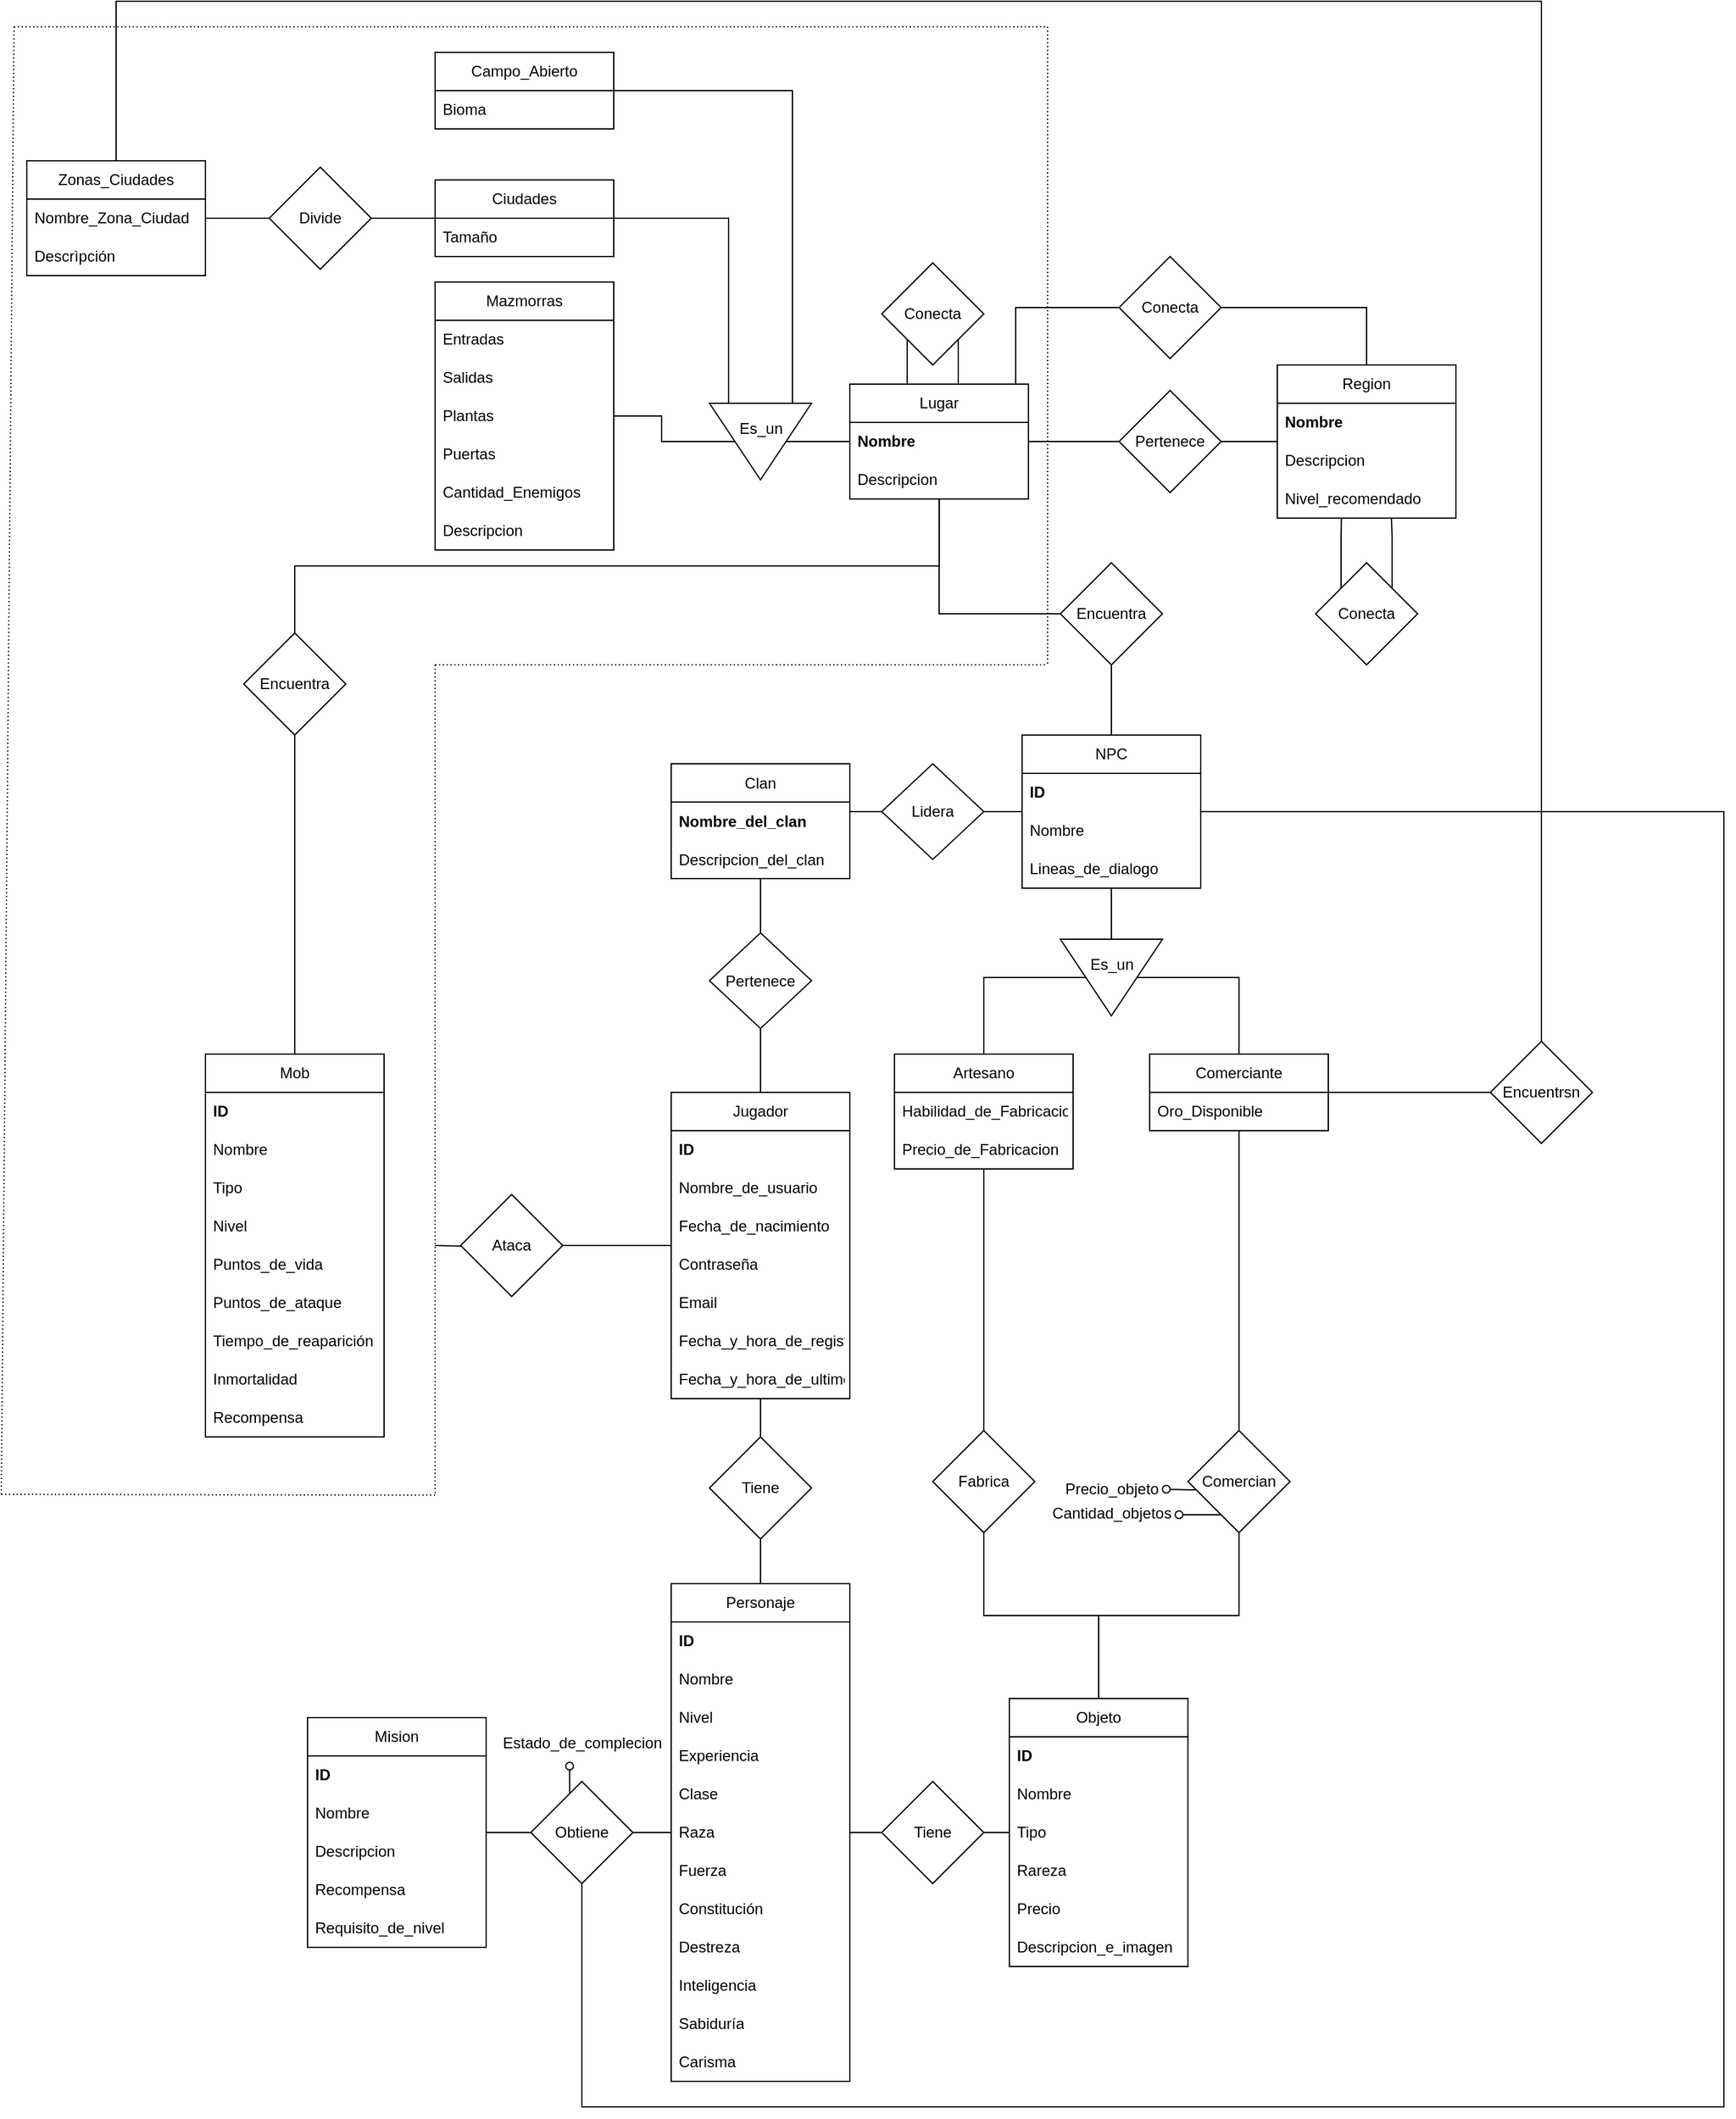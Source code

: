 <mxfile version="24.8.4">
  <diagram name="Page-1" id="hXGrlZ-hWBZjOhwNVZ7G">
    <mxGraphModel dx="2739" dy="2209" grid="1" gridSize="10" guides="1" tooltips="1" connect="1" arrows="1" fold="1" page="1" pageScale="1" pageWidth="827" pageHeight="1169" math="0" shadow="0">
      <root>
        <mxCell id="0" />
        <mxCell id="1" parent="0" />
        <mxCell id="LyyKbRbDWNVep2L5a5BO-69" value="" style="edgeStyle=orthogonalEdgeStyle;rounded=0;orthogonalLoop=1;jettySize=auto;html=1;endArrow=none;endFill=0;" parent="1" source="LyyKbRbDWNVep2L5a5BO-2" target="LyyKbRbDWNVep2L5a5BO-68" edge="1">
          <mxGeometry relative="1" as="geometry" />
        </mxCell>
        <mxCell id="LyyKbRbDWNVep2L5a5BO-73" value="" style="edgeStyle=orthogonalEdgeStyle;rounded=0;orthogonalLoop=1;jettySize=auto;html=1;endArrow=none;endFill=0;" parent="1" source="LyyKbRbDWNVep2L5a5BO-2" target="LyyKbRbDWNVep2L5a5BO-72" edge="1">
          <mxGeometry relative="1" as="geometry" />
        </mxCell>
        <mxCell id="P0V2mHjbDMdVb2tE25bg-6" style="edgeStyle=orthogonalEdgeStyle;rounded=0;orthogonalLoop=1;jettySize=auto;html=1;entryX=1;entryY=0.5;entryDx=0;entryDy=0;endArrow=none;endFill=0;" edge="1" parent="1" source="LyyKbRbDWNVep2L5a5BO-2" target="P0V2mHjbDMdVb2tE25bg-2">
          <mxGeometry relative="1" as="geometry" />
        </mxCell>
        <mxCell id="LyyKbRbDWNVep2L5a5BO-2" value="Jugador" style="swimlane;fontStyle=0;childLayout=stackLayout;horizontal=1;startSize=30;horizontalStack=0;resizeParent=1;resizeParentMax=0;resizeLast=0;collapsible=1;marginBottom=0;whiteSpace=wrap;html=1;" parent="1" vertex="1">
          <mxGeometry x="185" y="315" width="140" height="240" as="geometry">
            <mxRectangle x="205" y="520" width="100" height="30" as="alternateBounds" />
          </mxGeometry>
        </mxCell>
        <mxCell id="LyyKbRbDWNVep2L5a5BO-3" value="&lt;b&gt;ID&lt;/b&gt;" style="text;strokeColor=none;fillColor=none;align=left;verticalAlign=middle;spacingLeft=4;spacingRight=4;overflow=hidden;points=[[0,0.5],[1,0.5]];portConstraint=eastwest;rotatable=0;whiteSpace=wrap;html=1;" parent="LyyKbRbDWNVep2L5a5BO-2" vertex="1">
          <mxGeometry y="30" width="140" height="30" as="geometry" />
        </mxCell>
        <mxCell id="LyyKbRbDWNVep2L5a5BO-7" value="Nombre_de_usuario" style="text;strokeColor=none;fillColor=none;align=left;verticalAlign=middle;spacingLeft=4;spacingRight=4;overflow=hidden;points=[[0,0.5],[1,0.5]];portConstraint=eastwest;rotatable=0;whiteSpace=wrap;html=1;" parent="LyyKbRbDWNVep2L5a5BO-2" vertex="1">
          <mxGeometry y="60" width="140" height="30" as="geometry" />
        </mxCell>
        <mxCell id="LyyKbRbDWNVep2L5a5BO-5" value="Fecha_de_nacimiento" style="text;strokeColor=none;fillColor=none;align=left;verticalAlign=middle;spacingLeft=4;spacingRight=4;overflow=hidden;points=[[0,0.5],[1,0.5]];portConstraint=eastwest;rotatable=0;whiteSpace=wrap;html=1;" parent="LyyKbRbDWNVep2L5a5BO-2" vertex="1">
          <mxGeometry y="90" width="140" height="30" as="geometry" />
        </mxCell>
        <mxCell id="LyyKbRbDWNVep2L5a5BO-8" value="Contraseña" style="text;strokeColor=none;fillColor=none;align=left;verticalAlign=middle;spacingLeft=4;spacingRight=4;overflow=hidden;points=[[0,0.5],[1,0.5]];portConstraint=eastwest;rotatable=0;whiteSpace=wrap;html=1;" parent="LyyKbRbDWNVep2L5a5BO-2" vertex="1">
          <mxGeometry y="120" width="140" height="30" as="geometry" />
        </mxCell>
        <mxCell id="LyyKbRbDWNVep2L5a5BO-9" value="Email" style="text;strokeColor=none;fillColor=none;align=left;verticalAlign=middle;spacingLeft=4;spacingRight=4;overflow=hidden;points=[[0,0.5],[1,0.5]];portConstraint=eastwest;rotatable=0;whiteSpace=wrap;html=1;" parent="LyyKbRbDWNVep2L5a5BO-2" vertex="1">
          <mxGeometry y="150" width="140" height="30" as="geometry" />
        </mxCell>
        <mxCell id="LyyKbRbDWNVep2L5a5BO-10" value="Fecha_y_hora_de_registro" style="text;strokeColor=none;fillColor=none;align=left;verticalAlign=middle;spacingLeft=4;spacingRight=4;overflow=hidden;points=[[0,0.5],[1,0.5]];portConstraint=eastwest;rotatable=0;whiteSpace=wrap;html=1;" parent="LyyKbRbDWNVep2L5a5BO-2" vertex="1">
          <mxGeometry y="180" width="140" height="30" as="geometry" />
        </mxCell>
        <mxCell id="LyyKbRbDWNVep2L5a5BO-11" value="Fecha_y_hora_de_ultimo_acceso" style="text;strokeColor=none;fillColor=none;align=left;verticalAlign=middle;spacingLeft=4;spacingRight=4;overflow=hidden;points=[[0,0.5],[1,0.5]];portConstraint=eastwest;rotatable=0;whiteSpace=wrap;html=1;" parent="LyyKbRbDWNVep2L5a5BO-2" vertex="1">
          <mxGeometry y="210" width="140" height="30" as="geometry" />
        </mxCell>
        <mxCell id="LyyKbRbDWNVep2L5a5BO-77" value="" style="edgeStyle=orthogonalEdgeStyle;rounded=0;orthogonalLoop=1;jettySize=auto;html=1;endArrow=none;endFill=0;" parent="1" source="LyyKbRbDWNVep2L5a5BO-12" target="LyyKbRbDWNVep2L5a5BO-76" edge="1">
          <mxGeometry relative="1" as="geometry" />
        </mxCell>
        <mxCell id="LyyKbRbDWNVep2L5a5BO-86" value="" style="edgeStyle=orthogonalEdgeStyle;rounded=0;orthogonalLoop=1;jettySize=auto;html=1;endArrow=none;endFill=0;" parent="1" source="LyyKbRbDWNVep2L5a5BO-12" target="LyyKbRbDWNVep2L5a5BO-85" edge="1">
          <mxGeometry relative="1" as="geometry" />
        </mxCell>
        <mxCell id="LyyKbRbDWNVep2L5a5BO-12" value="Personaje" style="swimlane;fontStyle=0;childLayout=stackLayout;horizontal=1;startSize=30;horizontalStack=0;resizeParent=1;resizeParentMax=0;resizeLast=0;collapsible=1;marginBottom=0;whiteSpace=wrap;html=1;" parent="1" vertex="1">
          <mxGeometry x="185" y="700" width="140" height="390" as="geometry">
            <mxRectangle x="205" y="700" width="100" height="30" as="alternateBounds" />
          </mxGeometry>
        </mxCell>
        <mxCell id="LyyKbRbDWNVep2L5a5BO-13" value="&lt;b&gt;ID&lt;/b&gt;" style="text;strokeColor=none;fillColor=none;align=left;verticalAlign=middle;spacingLeft=4;spacingRight=4;overflow=hidden;points=[[0,0.5],[1,0.5]];portConstraint=eastwest;rotatable=0;whiteSpace=wrap;html=1;" parent="LyyKbRbDWNVep2L5a5BO-12" vertex="1">
          <mxGeometry y="30" width="140" height="30" as="geometry" />
        </mxCell>
        <mxCell id="LyyKbRbDWNVep2L5a5BO-14" value="Nombre" style="text;strokeColor=none;fillColor=none;align=left;verticalAlign=middle;spacingLeft=4;spacingRight=4;overflow=hidden;points=[[0,0.5],[1,0.5]];portConstraint=eastwest;rotatable=0;whiteSpace=wrap;html=1;" parent="LyyKbRbDWNVep2L5a5BO-12" vertex="1">
          <mxGeometry y="60" width="140" height="30" as="geometry" />
        </mxCell>
        <mxCell id="LyyKbRbDWNVep2L5a5BO-15" value="Nivel" style="text;strokeColor=none;fillColor=none;align=left;verticalAlign=middle;spacingLeft=4;spacingRight=4;overflow=hidden;points=[[0,0.5],[1,0.5]];portConstraint=eastwest;rotatable=0;whiteSpace=wrap;html=1;" parent="LyyKbRbDWNVep2L5a5BO-12" vertex="1">
          <mxGeometry y="90" width="140" height="30" as="geometry" />
        </mxCell>
        <mxCell id="LyyKbRbDWNVep2L5a5BO-16" value="Experiencia" style="text;strokeColor=none;fillColor=none;align=left;verticalAlign=middle;spacingLeft=4;spacingRight=4;overflow=hidden;points=[[0,0.5],[1,0.5]];portConstraint=eastwest;rotatable=0;whiteSpace=wrap;html=1;" parent="LyyKbRbDWNVep2L5a5BO-12" vertex="1">
          <mxGeometry y="120" width="140" height="30" as="geometry" />
        </mxCell>
        <mxCell id="LyyKbRbDWNVep2L5a5BO-17" value="Clase" style="text;strokeColor=none;fillColor=none;align=left;verticalAlign=middle;spacingLeft=4;spacingRight=4;overflow=hidden;points=[[0,0.5],[1,0.5]];portConstraint=eastwest;rotatable=0;whiteSpace=wrap;html=1;" parent="LyyKbRbDWNVep2L5a5BO-12" vertex="1">
          <mxGeometry y="150" width="140" height="30" as="geometry" />
        </mxCell>
        <mxCell id="LyyKbRbDWNVep2L5a5BO-18" value="Raza" style="text;strokeColor=none;fillColor=none;align=left;verticalAlign=middle;spacingLeft=4;spacingRight=4;overflow=hidden;points=[[0,0.5],[1,0.5]];portConstraint=eastwest;rotatable=0;whiteSpace=wrap;html=1;" parent="LyyKbRbDWNVep2L5a5BO-12" vertex="1">
          <mxGeometry y="180" width="140" height="30" as="geometry" />
        </mxCell>
        <mxCell id="LyyKbRbDWNVep2L5a5BO-19" value="Fuerza" style="text;strokeColor=none;fillColor=none;align=left;verticalAlign=middle;spacingLeft=4;spacingRight=4;overflow=hidden;points=[[0,0.5],[1,0.5]];portConstraint=eastwest;rotatable=0;whiteSpace=wrap;html=1;" parent="LyyKbRbDWNVep2L5a5BO-12" vertex="1">
          <mxGeometry y="210" width="140" height="30" as="geometry" />
        </mxCell>
        <mxCell id="LyyKbRbDWNVep2L5a5BO-20" value="Constitución" style="text;strokeColor=none;fillColor=none;align=left;verticalAlign=middle;spacingLeft=4;spacingRight=4;overflow=hidden;points=[[0,0.5],[1,0.5]];portConstraint=eastwest;rotatable=0;whiteSpace=wrap;html=1;" parent="LyyKbRbDWNVep2L5a5BO-12" vertex="1">
          <mxGeometry y="240" width="140" height="30" as="geometry" />
        </mxCell>
        <mxCell id="LyyKbRbDWNVep2L5a5BO-21" value="Destreza" style="text;strokeColor=none;fillColor=none;align=left;verticalAlign=middle;spacingLeft=4;spacingRight=4;overflow=hidden;points=[[0,0.5],[1,0.5]];portConstraint=eastwest;rotatable=0;whiteSpace=wrap;html=1;" parent="LyyKbRbDWNVep2L5a5BO-12" vertex="1">
          <mxGeometry y="270" width="140" height="30" as="geometry" />
        </mxCell>
        <mxCell id="LyyKbRbDWNVep2L5a5BO-22" value="Inteligencia" style="text;strokeColor=none;fillColor=none;align=left;verticalAlign=middle;spacingLeft=4;spacingRight=4;overflow=hidden;points=[[0,0.5],[1,0.5]];portConstraint=eastwest;rotatable=0;whiteSpace=wrap;html=1;" parent="LyyKbRbDWNVep2L5a5BO-12" vertex="1">
          <mxGeometry y="300" width="140" height="30" as="geometry" />
        </mxCell>
        <mxCell id="LyyKbRbDWNVep2L5a5BO-23" value="Sabiduría" style="text;strokeColor=none;fillColor=none;align=left;verticalAlign=middle;spacingLeft=4;spacingRight=4;overflow=hidden;points=[[0,0.5],[1,0.5]];portConstraint=eastwest;rotatable=0;whiteSpace=wrap;html=1;" parent="LyyKbRbDWNVep2L5a5BO-12" vertex="1">
          <mxGeometry y="330" width="140" height="30" as="geometry" />
        </mxCell>
        <mxCell id="LyyKbRbDWNVep2L5a5BO-24" value="Carisma" style="text;strokeColor=none;fillColor=none;align=left;verticalAlign=middle;spacingLeft=4;spacingRight=4;overflow=hidden;points=[[0,0.5],[1,0.5]];portConstraint=eastwest;rotatable=0;whiteSpace=wrap;html=1;" parent="LyyKbRbDWNVep2L5a5BO-12" vertex="1">
          <mxGeometry y="360" width="140" height="30" as="geometry" />
        </mxCell>
        <mxCell id="LyyKbRbDWNVep2L5a5BO-78" style="edgeStyle=orthogonalEdgeStyle;rounded=0;orthogonalLoop=1;jettySize=auto;html=1;entryX=1;entryY=0.5;entryDx=0;entryDy=0;endArrow=none;endFill=0;" parent="1" source="LyyKbRbDWNVep2L5a5BO-25" target="LyyKbRbDWNVep2L5a5BO-76" edge="1">
          <mxGeometry relative="1" as="geometry" />
        </mxCell>
        <mxCell id="LyyKbRbDWNVep2L5a5BO-25" value="Objeto" style="swimlane;fontStyle=0;childLayout=stackLayout;horizontal=1;startSize=30;horizontalStack=0;resizeParent=1;resizeParentMax=0;resizeLast=0;collapsible=1;marginBottom=0;whiteSpace=wrap;html=1;" parent="1" vertex="1">
          <mxGeometry x="450" y="790" width="140" height="210" as="geometry">
            <mxRectangle x="445" y="700" width="80" height="30" as="alternateBounds" />
          </mxGeometry>
        </mxCell>
        <mxCell id="LyyKbRbDWNVep2L5a5BO-26" value="&lt;b&gt;ID&lt;/b&gt;" style="text;strokeColor=none;fillColor=none;align=left;verticalAlign=middle;spacingLeft=4;spacingRight=4;overflow=hidden;points=[[0,0.5],[1,0.5]];portConstraint=eastwest;rotatable=0;whiteSpace=wrap;html=1;" parent="LyyKbRbDWNVep2L5a5BO-25" vertex="1">
          <mxGeometry y="30" width="140" height="30" as="geometry" />
        </mxCell>
        <mxCell id="LyyKbRbDWNVep2L5a5BO-27" value="Nombre" style="text;strokeColor=none;fillColor=none;align=left;verticalAlign=middle;spacingLeft=4;spacingRight=4;overflow=hidden;points=[[0,0.5],[1,0.5]];portConstraint=eastwest;rotatable=0;whiteSpace=wrap;html=1;" parent="LyyKbRbDWNVep2L5a5BO-25" vertex="1">
          <mxGeometry y="60" width="140" height="30" as="geometry" />
        </mxCell>
        <mxCell id="LyyKbRbDWNVep2L5a5BO-28" value="Tipo" style="text;strokeColor=none;fillColor=none;align=left;verticalAlign=middle;spacingLeft=4;spacingRight=4;overflow=hidden;points=[[0,0.5],[1,0.5]];portConstraint=eastwest;rotatable=0;whiteSpace=wrap;html=1;" parent="LyyKbRbDWNVep2L5a5BO-25" vertex="1">
          <mxGeometry y="90" width="140" height="30" as="geometry" />
        </mxCell>
        <mxCell id="LyyKbRbDWNVep2L5a5BO-29" value="Rareza" style="text;strokeColor=none;fillColor=none;align=left;verticalAlign=middle;spacingLeft=4;spacingRight=4;overflow=hidden;points=[[0,0.5],[1,0.5]];portConstraint=eastwest;rotatable=0;whiteSpace=wrap;html=1;" parent="LyyKbRbDWNVep2L5a5BO-25" vertex="1">
          <mxGeometry y="120" width="140" height="30" as="geometry" />
        </mxCell>
        <mxCell id="LyyKbRbDWNVep2L5a5BO-30" value="Precio" style="text;strokeColor=none;fillColor=none;align=left;verticalAlign=middle;spacingLeft=4;spacingRight=4;overflow=hidden;points=[[0,0.5],[1,0.5]];portConstraint=eastwest;rotatable=0;whiteSpace=wrap;html=1;" parent="LyyKbRbDWNVep2L5a5BO-25" vertex="1">
          <mxGeometry y="150" width="140" height="30" as="geometry" />
        </mxCell>
        <mxCell id="LyyKbRbDWNVep2L5a5BO-31" value="Descripcion_e_imagen" style="text;strokeColor=none;fillColor=none;align=left;verticalAlign=middle;spacingLeft=4;spacingRight=4;overflow=hidden;points=[[0,0.5],[1,0.5]];portConstraint=eastwest;rotatable=0;whiteSpace=wrap;html=1;" parent="LyyKbRbDWNVep2L5a5BO-25" vertex="1">
          <mxGeometry y="180" width="140" height="30" as="geometry" />
        </mxCell>
        <mxCell id="P0V2mHjbDMdVb2tE25bg-3" value="" style="edgeStyle=orthogonalEdgeStyle;rounded=0;orthogonalLoop=1;jettySize=auto;html=1;endArrow=none;endFill=0;" edge="1" parent="1" target="P0V2mHjbDMdVb2tE25bg-2">
          <mxGeometry relative="1" as="geometry">
            <mxPoint y="435" as="sourcePoint" />
          </mxGeometry>
        </mxCell>
        <mxCell id="P0V2mHjbDMdVb2tE25bg-34" style="edgeStyle=orthogonalEdgeStyle;rounded=0;orthogonalLoop=1;jettySize=auto;html=1;entryX=0.5;entryY=1;entryDx=0;entryDy=0;endArrow=none;endFill=0;" edge="1" parent="1" source="LyyKbRbDWNVep2L5a5BO-33" target="P0V2mHjbDMdVb2tE25bg-35">
          <mxGeometry relative="1" as="geometry">
            <mxPoint x="-110.0" y="50" as="targetPoint" />
          </mxGeometry>
        </mxCell>
        <mxCell id="LyyKbRbDWNVep2L5a5BO-33" value="Mob" style="swimlane;fontStyle=0;childLayout=stackLayout;horizontal=1;startSize=30;horizontalStack=0;resizeParent=1;resizeParentMax=0;resizeLast=0;collapsible=1;marginBottom=0;whiteSpace=wrap;html=1;" parent="1" vertex="1">
          <mxGeometry x="-180" y="285" width="140" height="300" as="geometry">
            <mxRectangle x="-60" y="860" width="70" height="30" as="alternateBounds" />
          </mxGeometry>
        </mxCell>
        <mxCell id="LyyKbRbDWNVep2L5a5BO-34" value="&lt;b&gt;ID&lt;/b&gt;" style="text;strokeColor=none;fillColor=none;align=left;verticalAlign=middle;spacingLeft=4;spacingRight=4;overflow=hidden;points=[[0,0.5],[1,0.5]];portConstraint=eastwest;rotatable=0;whiteSpace=wrap;html=1;" parent="LyyKbRbDWNVep2L5a5BO-33" vertex="1">
          <mxGeometry y="30" width="140" height="30" as="geometry" />
        </mxCell>
        <mxCell id="LyyKbRbDWNVep2L5a5BO-35" value="Nombre" style="text;strokeColor=none;fillColor=none;align=left;verticalAlign=middle;spacingLeft=4;spacingRight=4;overflow=hidden;points=[[0,0.5],[1,0.5]];portConstraint=eastwest;rotatable=0;whiteSpace=wrap;html=1;" parent="LyyKbRbDWNVep2L5a5BO-33" vertex="1">
          <mxGeometry y="60" width="140" height="30" as="geometry" />
        </mxCell>
        <mxCell id="LyyKbRbDWNVep2L5a5BO-36" value="Tipo" style="text;strokeColor=none;fillColor=none;align=left;verticalAlign=middle;spacingLeft=4;spacingRight=4;overflow=hidden;points=[[0,0.5],[1,0.5]];portConstraint=eastwest;rotatable=0;whiteSpace=wrap;html=1;" parent="LyyKbRbDWNVep2L5a5BO-33" vertex="1">
          <mxGeometry y="90" width="140" height="30" as="geometry" />
        </mxCell>
        <mxCell id="LyyKbRbDWNVep2L5a5BO-37" value="Nivel" style="text;strokeColor=none;fillColor=none;align=left;verticalAlign=middle;spacingLeft=4;spacingRight=4;overflow=hidden;points=[[0,0.5],[1,0.5]];portConstraint=eastwest;rotatable=0;whiteSpace=wrap;html=1;" parent="LyyKbRbDWNVep2L5a5BO-33" vertex="1">
          <mxGeometry y="120" width="140" height="30" as="geometry" />
        </mxCell>
        <mxCell id="LyyKbRbDWNVep2L5a5BO-38" value="Puntos_de_vida" style="text;strokeColor=none;fillColor=none;align=left;verticalAlign=middle;spacingLeft=4;spacingRight=4;overflow=hidden;points=[[0,0.5],[1,0.5]];portConstraint=eastwest;rotatable=0;whiteSpace=wrap;html=1;" parent="LyyKbRbDWNVep2L5a5BO-33" vertex="1">
          <mxGeometry y="150" width="140" height="30" as="geometry" />
        </mxCell>
        <mxCell id="LyyKbRbDWNVep2L5a5BO-39" value="Puntos_de_ataque" style="text;strokeColor=none;fillColor=none;align=left;verticalAlign=middle;spacingLeft=4;spacingRight=4;overflow=hidden;points=[[0,0.5],[1,0.5]];portConstraint=eastwest;rotatable=0;whiteSpace=wrap;html=1;" parent="LyyKbRbDWNVep2L5a5BO-33" vertex="1">
          <mxGeometry y="180" width="140" height="30" as="geometry" />
        </mxCell>
        <mxCell id="LyyKbRbDWNVep2L5a5BO-40" value="Tiempo_de_reaparición" style="text;strokeColor=none;fillColor=none;align=left;verticalAlign=middle;spacingLeft=4;spacingRight=4;overflow=hidden;points=[[0,0.5],[1,0.5]];portConstraint=eastwest;rotatable=0;whiteSpace=wrap;html=1;" parent="LyyKbRbDWNVep2L5a5BO-33" vertex="1">
          <mxGeometry y="210" width="140" height="30" as="geometry" />
        </mxCell>
        <mxCell id="LyyKbRbDWNVep2L5a5BO-41" value="Inmortalidad" style="text;strokeColor=none;fillColor=none;align=left;verticalAlign=middle;spacingLeft=4;spacingRight=4;overflow=hidden;points=[[0,0.5],[1,0.5]];portConstraint=eastwest;rotatable=0;whiteSpace=wrap;html=1;" parent="LyyKbRbDWNVep2L5a5BO-33" vertex="1">
          <mxGeometry y="240" width="140" height="30" as="geometry" />
        </mxCell>
        <mxCell id="LyyKbRbDWNVep2L5a5BO-42" value="Recompensa" style="text;strokeColor=none;fillColor=none;align=left;verticalAlign=middle;spacingLeft=4;spacingRight=4;overflow=hidden;points=[[0,0.5],[1,0.5]];portConstraint=eastwest;rotatable=0;whiteSpace=wrap;html=1;" parent="LyyKbRbDWNVep2L5a5BO-33" vertex="1">
          <mxGeometry y="270" width="140" height="30" as="geometry" />
        </mxCell>
        <mxCell id="LyyKbRbDWNVep2L5a5BO-43" value="Mision" style="swimlane;fontStyle=0;childLayout=stackLayout;horizontal=1;startSize=30;horizontalStack=0;resizeParent=1;resizeParentMax=0;resizeLast=0;collapsible=1;marginBottom=0;whiteSpace=wrap;html=1;" parent="1" vertex="1">
          <mxGeometry x="-100" y="805" width="140" height="180" as="geometry">
            <mxRectangle x="-10" y="700" width="90" height="30" as="alternateBounds" />
          </mxGeometry>
        </mxCell>
        <mxCell id="LyyKbRbDWNVep2L5a5BO-44" value="&lt;b&gt;ID&lt;/b&gt;" style="text;strokeColor=none;fillColor=none;align=left;verticalAlign=middle;spacingLeft=4;spacingRight=4;overflow=hidden;points=[[0,0.5],[1,0.5]];portConstraint=eastwest;rotatable=0;whiteSpace=wrap;html=1;" parent="LyyKbRbDWNVep2L5a5BO-43" vertex="1">
          <mxGeometry y="30" width="140" height="30" as="geometry" />
        </mxCell>
        <mxCell id="LyyKbRbDWNVep2L5a5BO-45" value="Nombre" style="text;strokeColor=none;fillColor=none;align=left;verticalAlign=middle;spacingLeft=4;spacingRight=4;overflow=hidden;points=[[0,0.5],[1,0.5]];portConstraint=eastwest;rotatable=0;whiteSpace=wrap;html=1;" parent="LyyKbRbDWNVep2L5a5BO-43" vertex="1">
          <mxGeometry y="60" width="140" height="30" as="geometry" />
        </mxCell>
        <mxCell id="LyyKbRbDWNVep2L5a5BO-46" value="Descripcion" style="text;strokeColor=none;fillColor=none;align=left;verticalAlign=middle;spacingLeft=4;spacingRight=4;overflow=hidden;points=[[0,0.5],[1,0.5]];portConstraint=eastwest;rotatable=0;whiteSpace=wrap;html=1;" parent="LyyKbRbDWNVep2L5a5BO-43" vertex="1">
          <mxGeometry y="90" width="140" height="30" as="geometry" />
        </mxCell>
        <mxCell id="LyyKbRbDWNVep2L5a5BO-47" value="Recompensa" style="text;strokeColor=none;fillColor=none;align=left;verticalAlign=middle;spacingLeft=4;spacingRight=4;overflow=hidden;points=[[0,0.5],[1,0.5]];portConstraint=eastwest;rotatable=0;whiteSpace=wrap;html=1;" parent="LyyKbRbDWNVep2L5a5BO-43" vertex="1">
          <mxGeometry y="120" width="140" height="30" as="geometry" />
        </mxCell>
        <mxCell id="LyyKbRbDWNVep2L5a5BO-48" value="Requisito_de_nivel" style="text;strokeColor=none;fillColor=none;align=left;verticalAlign=middle;spacingLeft=4;spacingRight=4;overflow=hidden;points=[[0,0.5],[1,0.5]];portConstraint=eastwest;rotatable=0;whiteSpace=wrap;html=1;" parent="LyyKbRbDWNVep2L5a5BO-43" vertex="1">
          <mxGeometry y="150" width="140" height="30" as="geometry" />
        </mxCell>
        <mxCell id="P0V2mHjbDMdVb2tE25bg-73" style="edgeStyle=orthogonalEdgeStyle;rounded=0;orthogonalLoop=1;jettySize=auto;html=1;exitX=0.5;exitY=0;exitDx=0;exitDy=0;entryX=1;entryY=0.5;entryDx=0;entryDy=0;endArrow=none;endFill=0;" edge="1" parent="1" source="LyyKbRbDWNVep2L5a5BO-49" target="P0V2mHjbDMdVb2tE25bg-71">
          <mxGeometry relative="1" as="geometry" />
        </mxCell>
        <mxCell id="LyyKbRbDWNVep2L5a5BO-49" value="Region" style="swimlane;fontStyle=0;childLayout=stackLayout;horizontal=1;startSize=30;horizontalStack=0;resizeParent=1;resizeParentMax=0;resizeLast=0;collapsible=1;marginBottom=0;whiteSpace=wrap;html=1;" parent="1" vertex="1">
          <mxGeometry x="660" y="-255" width="140" height="120" as="geometry">
            <mxRectangle x="662" y="-260" width="90" height="30" as="alternateBounds" />
          </mxGeometry>
        </mxCell>
        <mxCell id="LyyKbRbDWNVep2L5a5BO-50" value="&lt;b&gt;Nombre&lt;/b&gt;" style="text;strokeColor=none;fillColor=none;align=left;verticalAlign=middle;spacingLeft=4;spacingRight=4;overflow=hidden;points=[[0,0.5],[1,0.5]];portConstraint=eastwest;rotatable=0;whiteSpace=wrap;html=1;" parent="LyyKbRbDWNVep2L5a5BO-49" vertex="1">
          <mxGeometry y="30" width="140" height="30" as="geometry" />
        </mxCell>
        <mxCell id="LyyKbRbDWNVep2L5a5BO-51" value="Descripcion" style="text;strokeColor=none;fillColor=none;align=left;verticalAlign=middle;spacingLeft=4;spacingRight=4;overflow=hidden;points=[[0,0.5],[1,0.5]];portConstraint=eastwest;rotatable=0;whiteSpace=wrap;html=1;" parent="LyyKbRbDWNVep2L5a5BO-49" vertex="1">
          <mxGeometry y="60" width="140" height="30" as="geometry" />
        </mxCell>
        <mxCell id="LyyKbRbDWNVep2L5a5BO-52" value="Nivel_recomendado" style="text;strokeColor=none;fillColor=none;align=left;verticalAlign=middle;spacingLeft=4;spacingRight=4;overflow=hidden;points=[[0,0.5],[1,0.5]];portConstraint=eastwest;rotatable=0;whiteSpace=wrap;html=1;" parent="LyyKbRbDWNVep2L5a5BO-49" vertex="1">
          <mxGeometry y="90" width="140" height="30" as="geometry" />
        </mxCell>
        <mxCell id="LyyKbRbDWNVep2L5a5BO-80" value="" style="edgeStyle=orthogonalEdgeStyle;rounded=0;orthogonalLoop=1;jettySize=auto;html=1;endArrow=none;endFill=0;" parent="1" source="LyyKbRbDWNVep2L5a5BO-55" target="LyyKbRbDWNVep2L5a5BO-79" edge="1">
          <mxGeometry relative="1" as="geometry" />
        </mxCell>
        <mxCell id="r8m9uMpZM9heV7pB56EH-6" style="edgeStyle=orthogonalEdgeStyle;rounded=0;orthogonalLoop=1;jettySize=auto;html=1;exitX=0.25;exitY=0;exitDx=0;exitDy=0;entryX=0;entryY=1;entryDx=0;entryDy=0;endArrow=none;endFill=0;" parent="1" source="LyyKbRbDWNVep2L5a5BO-55" target="WOVLWi34hc9RS_Gyo1TL-1" edge="1">
          <mxGeometry relative="1" as="geometry" />
        </mxCell>
        <mxCell id="r8m9uMpZM9heV7pB56EH-7" style="edgeStyle=orthogonalEdgeStyle;rounded=0;orthogonalLoop=1;jettySize=auto;html=1;exitX=0.75;exitY=0;exitDx=0;exitDy=0;entryX=1;entryY=1;entryDx=0;entryDy=0;endArrow=none;endFill=0;" parent="1" source="LyyKbRbDWNVep2L5a5BO-55" target="WOVLWi34hc9RS_Gyo1TL-1" edge="1">
          <mxGeometry relative="1" as="geometry">
            <Array as="points">
              <mxPoint x="430" y="-240" />
            </Array>
          </mxGeometry>
        </mxCell>
        <mxCell id="P0V2mHjbDMdVb2tE25bg-72" style="edgeStyle=orthogonalEdgeStyle;rounded=0;orthogonalLoop=1;jettySize=auto;html=1;exitX=0.75;exitY=0;exitDx=0;exitDy=0;entryX=0;entryY=0.5;entryDx=0;entryDy=0;endArrow=none;endFill=0;" edge="1" parent="1" source="LyyKbRbDWNVep2L5a5BO-55" target="P0V2mHjbDMdVb2tE25bg-71">
          <mxGeometry relative="1" as="geometry">
            <Array as="points">
              <mxPoint x="455" y="-300" />
            </Array>
          </mxGeometry>
        </mxCell>
        <mxCell id="LyyKbRbDWNVep2L5a5BO-55" value="Lugar" style="swimlane;fontStyle=0;childLayout=stackLayout;horizontal=1;startSize=30;horizontalStack=0;resizeParent=1;resizeParentMax=0;resizeLast=0;collapsible=1;marginBottom=0;whiteSpace=wrap;html=1;" parent="1" vertex="1">
          <mxGeometry x="325" y="-240" width="140" height="90" as="geometry">
            <mxRectangle x="412" y="-260" width="80" height="30" as="alternateBounds" />
          </mxGeometry>
        </mxCell>
        <mxCell id="LyyKbRbDWNVep2L5a5BO-56" value="&lt;b&gt;Nombre&lt;/b&gt;" style="text;strokeColor=none;fillColor=none;align=left;verticalAlign=middle;spacingLeft=4;spacingRight=4;overflow=hidden;points=[[0,0.5],[1,0.5]];portConstraint=eastwest;rotatable=0;whiteSpace=wrap;html=1;" parent="LyyKbRbDWNVep2L5a5BO-55" vertex="1">
          <mxGeometry y="30" width="140" height="30" as="geometry" />
        </mxCell>
        <mxCell id="LyyKbRbDWNVep2L5a5BO-57" value="Descripcion" style="text;strokeColor=none;fillColor=none;align=left;verticalAlign=middle;spacingLeft=4;spacingRight=4;overflow=hidden;points=[[0,0.5],[1,0.5]];portConstraint=eastwest;rotatable=0;whiteSpace=wrap;html=1;" parent="LyyKbRbDWNVep2L5a5BO-55" vertex="1">
          <mxGeometry y="60" width="140" height="30" as="geometry" />
        </mxCell>
        <mxCell id="LyyKbRbDWNVep2L5a5BO-83" value="" style="edgeStyle=orthogonalEdgeStyle;rounded=0;orthogonalLoop=1;jettySize=auto;html=1;endArrow=none;endFill=0;" parent="1" source="LyyKbRbDWNVep2L5a5BO-59" target="LyyKbRbDWNVep2L5a5BO-82" edge="1">
          <mxGeometry relative="1" as="geometry" />
        </mxCell>
        <mxCell id="r8m9uMpZM9heV7pB56EH-9" value="" style="edgeStyle=orthogonalEdgeStyle;rounded=0;orthogonalLoop=1;jettySize=auto;html=1;endArrow=none;endFill=0;entryX=1;entryY=0.5;entryDx=0;entryDy=0;" parent="1" source="LyyKbRbDWNVep2L5a5BO-59" target="r8m9uMpZM9heV7pB56EH-2" edge="1">
          <mxGeometry relative="1" as="geometry">
            <mxPoint x="425" y="95" as="targetPoint" />
          </mxGeometry>
        </mxCell>
        <mxCell id="P0V2mHjbDMdVb2tE25bg-16" style="edgeStyle=orthogonalEdgeStyle;rounded=0;orthogonalLoop=1;jettySize=auto;html=1;entryX=0;entryY=0.5;entryDx=0;entryDy=0;endArrow=none;endFill=0;" edge="1" parent="1" source="LyyKbRbDWNVep2L5a5BO-59" target="P0V2mHjbDMdVb2tE25bg-7">
          <mxGeometry relative="1" as="geometry" />
        </mxCell>
        <mxCell id="P0V2mHjbDMdVb2tE25bg-69" style="edgeStyle=orthogonalEdgeStyle;rounded=0;orthogonalLoop=1;jettySize=auto;html=1;entryX=0.5;entryY=0;entryDx=0;entryDy=0;" edge="1" parent="1" source="LyyKbRbDWNVep2L5a5BO-59" target="LyyKbRbDWNVep2L5a5BO-85">
          <mxGeometry relative="1" as="geometry">
            <Array as="points">
              <mxPoint x="1010" y="95" />
              <mxPoint x="1010" y="1110" />
              <mxPoint x="115" y="1110" />
            </Array>
          </mxGeometry>
        </mxCell>
        <mxCell id="LyyKbRbDWNVep2L5a5BO-59" value="NPC" style="swimlane;fontStyle=0;childLayout=stackLayout;horizontal=1;startSize=30;horizontalStack=0;resizeParent=1;resizeParentMax=0;resizeLast=0;collapsible=1;marginBottom=0;whiteSpace=wrap;html=1;" parent="1" vertex="1">
          <mxGeometry x="460" y="35" width="140" height="120" as="geometry">
            <mxRectangle x="417" y="-100" width="70" height="30" as="alternateBounds" />
          </mxGeometry>
        </mxCell>
        <mxCell id="LyyKbRbDWNVep2L5a5BO-60" value="&lt;b&gt;ID&lt;/b&gt;" style="text;strokeColor=none;fillColor=none;align=left;verticalAlign=middle;spacingLeft=4;spacingRight=4;overflow=hidden;points=[[0,0.5],[1,0.5]];portConstraint=eastwest;rotatable=0;whiteSpace=wrap;html=1;" parent="LyyKbRbDWNVep2L5a5BO-59" vertex="1">
          <mxGeometry y="30" width="140" height="30" as="geometry" />
        </mxCell>
        <mxCell id="LyyKbRbDWNVep2L5a5BO-61" value="Nombre" style="text;strokeColor=none;fillColor=none;align=left;verticalAlign=middle;spacingLeft=4;spacingRight=4;overflow=hidden;points=[[0,0.5],[1,0.5]];portConstraint=eastwest;rotatable=0;whiteSpace=wrap;html=1;" parent="LyyKbRbDWNVep2L5a5BO-59" vertex="1">
          <mxGeometry y="60" width="140" height="30" as="geometry" />
        </mxCell>
        <mxCell id="LyyKbRbDWNVep2L5a5BO-62" value="Lineas_de_dialogo" style="text;strokeColor=none;fillColor=none;align=left;verticalAlign=middle;spacingLeft=4;spacingRight=4;overflow=hidden;points=[[0,0.5],[1,0.5]];portConstraint=eastwest;rotatable=0;whiteSpace=wrap;html=1;" parent="LyyKbRbDWNVep2L5a5BO-59" vertex="1">
          <mxGeometry y="90" width="140" height="30" as="geometry" />
        </mxCell>
        <mxCell id="LyyKbRbDWNVep2L5a5BO-64" value="Clan" style="swimlane;fontStyle=0;childLayout=stackLayout;horizontal=1;startSize=30;horizontalStack=0;resizeParent=1;resizeParentMax=0;resizeLast=0;collapsible=1;marginBottom=0;whiteSpace=wrap;html=1;" parent="1" vertex="1">
          <mxGeometry x="185" y="57.5" width="140" height="90" as="geometry">
            <mxRectangle x="188" y="-100" width="70" height="30" as="alternateBounds" />
          </mxGeometry>
        </mxCell>
        <mxCell id="LyyKbRbDWNVep2L5a5BO-65" value="&lt;b&gt;Nombre_del_clan&lt;/b&gt;" style="text;strokeColor=none;fillColor=none;align=left;verticalAlign=middle;spacingLeft=4;spacingRight=4;overflow=hidden;points=[[0,0.5],[1,0.5]];portConstraint=eastwest;rotatable=0;whiteSpace=wrap;html=1;" parent="LyyKbRbDWNVep2L5a5BO-64" vertex="1">
          <mxGeometry y="30" width="140" height="30" as="geometry" />
        </mxCell>
        <mxCell id="LyyKbRbDWNVep2L5a5BO-67" value="Descripcion_del_clan" style="text;strokeColor=none;fillColor=none;align=left;verticalAlign=middle;spacingLeft=4;spacingRight=4;overflow=hidden;points=[[0,0.5],[1,0.5]];portConstraint=eastwest;rotatable=0;whiteSpace=wrap;html=1;" parent="LyyKbRbDWNVep2L5a5BO-64" vertex="1">
          <mxGeometry y="60" width="140" height="30" as="geometry" />
        </mxCell>
        <mxCell id="LyyKbRbDWNVep2L5a5BO-70" style="edgeStyle=orthogonalEdgeStyle;rounded=0;orthogonalLoop=1;jettySize=auto;html=1;entryX=0.5;entryY=1;entryDx=0;entryDy=0;endArrow=none;endFill=0;" parent="1" source="LyyKbRbDWNVep2L5a5BO-68" target="LyyKbRbDWNVep2L5a5BO-64" edge="1">
          <mxGeometry relative="1" as="geometry" />
        </mxCell>
        <mxCell id="LyyKbRbDWNVep2L5a5BO-68" value="Pertenece" style="rhombus;whiteSpace=wrap;html=1;fontStyle=0;startSize=30;" parent="1" vertex="1">
          <mxGeometry x="215" y="190" width="80" height="75" as="geometry" />
        </mxCell>
        <mxCell id="LyyKbRbDWNVep2L5a5BO-74" style="edgeStyle=orthogonalEdgeStyle;rounded=0;orthogonalLoop=1;jettySize=auto;html=1;exitX=0.5;exitY=1;exitDx=0;exitDy=0;entryX=0.5;entryY=0;entryDx=0;entryDy=0;endArrow=none;endFill=0;" parent="1" source="LyyKbRbDWNVep2L5a5BO-72" target="LyyKbRbDWNVep2L5a5BO-12" edge="1">
          <mxGeometry relative="1" as="geometry" />
        </mxCell>
        <mxCell id="LyyKbRbDWNVep2L5a5BO-72" value="Tiene" style="rhombus;whiteSpace=wrap;html=1;fontStyle=0;startSize=30;" parent="1" vertex="1">
          <mxGeometry x="215" y="585" width="80" height="80" as="geometry" />
        </mxCell>
        <mxCell id="LyyKbRbDWNVep2L5a5BO-76" value="Tiene" style="rhombus;whiteSpace=wrap;html=1;fontStyle=0;startSize=30;" parent="1" vertex="1">
          <mxGeometry x="350" y="855" width="80" height="80" as="geometry" />
        </mxCell>
        <mxCell id="LyyKbRbDWNVep2L5a5BO-81" style="edgeStyle=orthogonalEdgeStyle;rounded=0;orthogonalLoop=1;jettySize=auto;html=1;entryX=0;entryY=0.5;entryDx=0;entryDy=0;endArrow=none;endFill=0;" parent="1" source="LyyKbRbDWNVep2L5a5BO-79" target="LyyKbRbDWNVep2L5a5BO-49" edge="1">
          <mxGeometry relative="1" as="geometry" />
        </mxCell>
        <mxCell id="LyyKbRbDWNVep2L5a5BO-79" value="Pertenece" style="rhombus;whiteSpace=wrap;html=1;fontStyle=0;startSize=30;" parent="1" vertex="1">
          <mxGeometry x="536" y="-235" width="80" height="80" as="geometry" />
        </mxCell>
        <mxCell id="r8m9uMpZM9heV7pB56EH-5" style="edgeStyle=orthogonalEdgeStyle;rounded=0;orthogonalLoop=1;jettySize=auto;html=1;entryX=0.5;entryY=1;entryDx=0;entryDy=0;endArrow=none;endFill=0;" parent="1" source="LyyKbRbDWNVep2L5a5BO-82" target="LyyKbRbDWNVep2L5a5BO-55" edge="1">
          <mxGeometry relative="1" as="geometry" />
        </mxCell>
        <mxCell id="LyyKbRbDWNVep2L5a5BO-82" value="Encuentra" style="rhombus;whiteSpace=wrap;html=1;fontStyle=0;startSize=30;" parent="1" vertex="1">
          <mxGeometry x="490" y="-100" width="80" height="80" as="geometry" />
        </mxCell>
        <mxCell id="LyyKbRbDWNVep2L5a5BO-90" style="edgeStyle=orthogonalEdgeStyle;rounded=0;orthogonalLoop=1;jettySize=auto;html=1;exitX=0;exitY=0;exitDx=0;exitDy=0;endArrow=oval;endFill=0;entryX=0.436;entryY=1.1;entryDx=0;entryDy=0;entryPerimeter=0;" parent="1" source="LyyKbRbDWNVep2L5a5BO-85" target="LyyKbRbDWNVep2L5a5BO-88" edge="1">
          <mxGeometry relative="1" as="geometry">
            <mxPoint x="75.143" y="670" as="targetPoint" />
          </mxGeometry>
        </mxCell>
        <mxCell id="LyyKbRbDWNVep2L5a5BO-91" style="edgeStyle=orthogonalEdgeStyle;rounded=0;orthogonalLoop=1;jettySize=auto;html=1;exitX=0;exitY=0.5;exitDx=0;exitDy=0;entryX=1;entryY=0.5;entryDx=0;entryDy=0;endArrow=none;endFill=0;" parent="1" source="LyyKbRbDWNVep2L5a5BO-85" target="LyyKbRbDWNVep2L5a5BO-43" edge="1">
          <mxGeometry relative="1" as="geometry" />
        </mxCell>
        <mxCell id="LyyKbRbDWNVep2L5a5BO-85" value="Obtiene" style="rhombus;whiteSpace=wrap;html=1;fontStyle=0;startSize=30;" parent="1" vertex="1">
          <mxGeometry x="75" y="855" width="80" height="80" as="geometry" />
        </mxCell>
        <mxCell id="LyyKbRbDWNVep2L5a5BO-88" value="Estado_de_complecion" style="text;html=1;align=center;verticalAlign=middle;resizable=0;points=[];autosize=1;strokeColor=none;fillColor=none;" parent="1" vertex="1">
          <mxGeometry x="40" y="810" width="150" height="30" as="geometry" />
        </mxCell>
        <mxCell id="WOVLWi34hc9RS_Gyo1TL-1" value="Conecta" style="rhombus;whiteSpace=wrap;html=1;fontStyle=0;startSize=30;" parent="1" vertex="1">
          <mxGeometry x="350" y="-335" width="80" height="80" as="geometry" />
        </mxCell>
        <mxCell id="WOVLWi34hc9RS_Gyo1TL-5" value="Conecta" style="rhombus;whiteSpace=wrap;html=1;fontStyle=0;startSize=30;" parent="1" vertex="1">
          <mxGeometry x="690" y="-100" width="80" height="80" as="geometry" />
        </mxCell>
        <mxCell id="r8m9uMpZM9heV7pB56EH-2" value="Lidera" style="rhombus;whiteSpace=wrap;html=1;fontStyle=0;startSize=30;" parent="1" vertex="1">
          <mxGeometry x="350" y="57.5" width="80" height="75" as="geometry" />
        </mxCell>
        <mxCell id="vLY5Ptc-6u_YC6hLhThE-2" style="edgeStyle=orthogonalEdgeStyle;rounded=0;orthogonalLoop=1;jettySize=auto;html=1;exitX=0;exitY=0;exitDx=0;exitDy=0;entryX=0.359;entryY=1.014;entryDx=0;entryDy=0;entryPerimeter=0;endArrow=none;endFill=0;" parent="1" source="WOVLWi34hc9RS_Gyo1TL-5" target="LyyKbRbDWNVep2L5a5BO-52" edge="1">
          <mxGeometry relative="1" as="geometry" />
        </mxCell>
        <mxCell id="vLY5Ptc-6u_YC6hLhThE-3" style="edgeStyle=orthogonalEdgeStyle;rounded=0;orthogonalLoop=1;jettySize=auto;html=1;exitX=1;exitY=0;exitDx=0;exitDy=0;entryX=0.639;entryY=0.991;entryDx=0;entryDy=0;entryPerimeter=0;endArrow=none;endFill=0;" parent="1" source="WOVLWi34hc9RS_Gyo1TL-5" target="LyyKbRbDWNVep2L5a5BO-52" edge="1">
          <mxGeometry relative="1" as="geometry" />
        </mxCell>
        <mxCell id="gQc7SRpPMJ4lu6Pm3kSg-1" style="edgeStyle=orthogonalEdgeStyle;rounded=0;orthogonalLoop=1;jettySize=auto;html=1;exitX=0;exitY=0.5;exitDx=0;exitDy=0;entryX=1;entryY=0.5;entryDx=0;entryDy=0;endArrow=none;endFill=0;" parent="1" source="r8m9uMpZM9heV7pB56EH-2" target="LyyKbRbDWNVep2L5a5BO-65" edge="1">
          <mxGeometry relative="1" as="geometry" />
        </mxCell>
        <mxCell id="P0V2mHjbDMdVb2tE25bg-2" value="A&lt;span style=&quot;background-color: initial;&quot;&gt;taca&lt;/span&gt;" style="rhombus;whiteSpace=wrap;html=1;fontStyle=0;startSize=30;" vertex="1" parent="1">
          <mxGeometry x="20" y="395" width="80" height="80" as="geometry" />
        </mxCell>
        <mxCell id="P0V2mHjbDMdVb2tE25bg-17" style="edgeStyle=orthogonalEdgeStyle;rounded=0;orthogonalLoop=1;jettySize=auto;html=1;exitX=0.5;exitY=1;exitDx=0;exitDy=0;entryX=0.5;entryY=0;entryDx=0;entryDy=0;endArrow=none;endFill=0;" edge="1" parent="1" source="P0V2mHjbDMdVb2tE25bg-7" target="P0V2mHjbDMdVb2tE25bg-8">
          <mxGeometry relative="1" as="geometry">
            <Array as="points">
              <mxPoint x="430" y="225" />
            </Array>
          </mxGeometry>
        </mxCell>
        <mxCell id="P0V2mHjbDMdVb2tE25bg-18" style="edgeStyle=orthogonalEdgeStyle;rounded=0;orthogonalLoop=1;jettySize=auto;html=1;exitX=0.5;exitY=0;exitDx=0;exitDy=0;entryX=0.5;entryY=0;entryDx=0;entryDy=0;endArrow=none;endFill=0;" edge="1" parent="1" source="P0V2mHjbDMdVb2tE25bg-7" target="P0V2mHjbDMdVb2tE25bg-12">
          <mxGeometry relative="1" as="geometry">
            <Array as="points">
              <mxPoint x="630" y="225" />
            </Array>
          </mxGeometry>
        </mxCell>
        <mxCell id="P0V2mHjbDMdVb2tE25bg-7" value="" style="triangle;whiteSpace=wrap;html=1;rotation=90;" vertex="1" parent="1">
          <mxGeometry x="500" y="185" width="60" height="80" as="geometry" />
        </mxCell>
        <mxCell id="P0V2mHjbDMdVb2tE25bg-19" style="edgeStyle=orthogonalEdgeStyle;rounded=0;orthogonalLoop=1;jettySize=auto;html=1;entryX=0.5;entryY=0;entryDx=0;entryDy=0;endArrow=none;endFill=0;" edge="1" parent="1" source="P0V2mHjbDMdVb2tE25bg-8" target="P0V2mHjbDMdVb2tE25bg-20">
          <mxGeometry relative="1" as="geometry">
            <mxPoint x="420" y="530" as="targetPoint" />
          </mxGeometry>
        </mxCell>
        <mxCell id="P0V2mHjbDMdVb2tE25bg-8" value="Artesano" style="swimlane;fontStyle=0;childLayout=stackLayout;horizontal=1;startSize=30;horizontalStack=0;resizeParent=1;resizeParentMax=0;resizeLast=0;collapsible=1;marginBottom=0;whiteSpace=wrap;html=1;" vertex="1" parent="1">
          <mxGeometry x="360" y="285" width="140" height="90" as="geometry" />
        </mxCell>
        <mxCell id="P0V2mHjbDMdVb2tE25bg-9" value="Habilidad_de_Fabricacion" style="text;strokeColor=none;fillColor=none;align=left;verticalAlign=middle;spacingLeft=4;spacingRight=4;overflow=hidden;points=[[0,0.5],[1,0.5]];portConstraint=eastwest;rotatable=0;whiteSpace=wrap;html=1;" vertex="1" parent="P0V2mHjbDMdVb2tE25bg-8">
          <mxGeometry y="30" width="140" height="30" as="geometry" />
        </mxCell>
        <mxCell id="P0V2mHjbDMdVb2tE25bg-10" value="Precio_de_Fabricacion" style="text;strokeColor=none;fillColor=none;align=left;verticalAlign=middle;spacingLeft=4;spacingRight=4;overflow=hidden;points=[[0,0.5],[1,0.5]];portConstraint=eastwest;rotatable=0;whiteSpace=wrap;html=1;" vertex="1" parent="P0V2mHjbDMdVb2tE25bg-8">
          <mxGeometry y="60" width="140" height="30" as="geometry" />
        </mxCell>
        <mxCell id="P0V2mHjbDMdVb2tE25bg-22" style="edgeStyle=orthogonalEdgeStyle;rounded=0;orthogonalLoop=1;jettySize=auto;html=1;entryX=0.5;entryY=0;entryDx=0;entryDy=0;endArrow=none;endFill=0;" edge="1" parent="1" source="P0V2mHjbDMdVb2tE25bg-12" target="P0V2mHjbDMdVb2tE25bg-23">
          <mxGeometry relative="1" as="geometry">
            <mxPoint x="630" y="600" as="targetPoint" />
          </mxGeometry>
        </mxCell>
        <mxCell id="P0V2mHjbDMdVb2tE25bg-53" style="edgeStyle=orthogonalEdgeStyle;rounded=0;orthogonalLoop=1;jettySize=auto;html=1;entryX=0;entryY=0.5;entryDx=0;entryDy=0;endArrow=none;endFill=0;" edge="1" parent="1" source="P0V2mHjbDMdVb2tE25bg-12" target="P0V2mHjbDMdVb2tE25bg-54">
          <mxGeometry relative="1" as="geometry">
            <mxPoint x="780" y="315" as="targetPoint" />
          </mxGeometry>
        </mxCell>
        <mxCell id="P0V2mHjbDMdVb2tE25bg-12" value="Comerciante" style="swimlane;fontStyle=0;childLayout=stackLayout;horizontal=1;startSize=30;horizontalStack=0;resizeParent=1;resizeParentMax=0;resizeLast=0;collapsible=1;marginBottom=0;whiteSpace=wrap;html=1;" vertex="1" parent="1">
          <mxGeometry x="560" y="285" width="140" height="60" as="geometry" />
        </mxCell>
        <mxCell id="P0V2mHjbDMdVb2tE25bg-13" value="Oro_Disponible" style="text;strokeColor=none;fillColor=none;align=left;verticalAlign=middle;spacingLeft=4;spacingRight=4;overflow=hidden;points=[[0,0.5],[1,0.5]];portConstraint=eastwest;rotatable=0;whiteSpace=wrap;html=1;" vertex="1" parent="P0V2mHjbDMdVb2tE25bg-12">
          <mxGeometry y="30" width="140" height="30" as="geometry" />
        </mxCell>
        <mxCell id="P0V2mHjbDMdVb2tE25bg-21" style="edgeStyle=orthogonalEdgeStyle;rounded=0;orthogonalLoop=1;jettySize=auto;html=1;entryX=0.5;entryY=0;entryDx=0;entryDy=0;endArrow=none;endFill=0;" edge="1" parent="1" source="P0V2mHjbDMdVb2tE25bg-20" target="LyyKbRbDWNVep2L5a5BO-25">
          <mxGeometry relative="1" as="geometry" />
        </mxCell>
        <mxCell id="P0V2mHjbDMdVb2tE25bg-20" value="Fabrica" style="rhombus;whiteSpace=wrap;html=1;" vertex="1" parent="1">
          <mxGeometry x="390" y="580" width="80" height="80" as="geometry" />
        </mxCell>
        <mxCell id="P0V2mHjbDMdVb2tE25bg-24" style="edgeStyle=orthogonalEdgeStyle;rounded=0;orthogonalLoop=1;jettySize=auto;html=1;entryX=0.5;entryY=0;entryDx=0;entryDy=0;endArrow=none;endFill=0;" edge="1" parent="1" source="P0V2mHjbDMdVb2tE25bg-23" target="LyyKbRbDWNVep2L5a5BO-25">
          <mxGeometry relative="1" as="geometry" />
        </mxCell>
        <mxCell id="P0V2mHjbDMdVb2tE25bg-26" style="edgeStyle=orthogonalEdgeStyle;rounded=0;orthogonalLoop=1;jettySize=auto;html=1;exitX=0;exitY=0.5;exitDx=0;exitDy=0;endArrow=oval;endFill=0;" edge="1" parent="1">
          <mxGeometry relative="1" as="geometry">
            <mxPoint x="573" y="626" as="targetPoint" />
            <mxPoint x="613" y="626" as="sourcePoint" />
          </mxGeometry>
        </mxCell>
        <mxCell id="P0V2mHjbDMdVb2tE25bg-27" style="edgeStyle=orthogonalEdgeStyle;rounded=0;orthogonalLoop=1;jettySize=auto;html=1;exitX=0;exitY=1;exitDx=0;exitDy=0;endArrow=oval;endFill=0;" edge="1" parent="1">
          <mxGeometry relative="1" as="geometry">
            <mxPoint x="583" y="646" as="targetPoint" />
            <mxPoint x="633" y="646" as="sourcePoint" />
          </mxGeometry>
        </mxCell>
        <mxCell id="P0V2mHjbDMdVb2tE25bg-23" value="Comercian" style="rhombus;whiteSpace=wrap;html=1;" vertex="1" parent="1">
          <mxGeometry x="590" y="580" width="80" height="80" as="geometry" />
        </mxCell>
        <mxCell id="P0V2mHjbDMdVb2tE25bg-31" value="Cantidad_objetos" style="text;html=1;align=center;verticalAlign=middle;resizable=0;points=[];autosize=1;strokeColor=none;fillColor=none;" vertex="1" parent="1">
          <mxGeometry x="470" y="630" width="120" height="30" as="geometry" />
        </mxCell>
        <mxCell id="P0V2mHjbDMdVb2tE25bg-32" value="Precio_objeto" style="text;html=1;align=center;verticalAlign=middle;resizable=0;points=[];autosize=1;strokeColor=none;fillColor=none;" vertex="1" parent="1">
          <mxGeometry x="480" y="611" width="100" height="30" as="geometry" />
        </mxCell>
        <mxCell id="P0V2mHjbDMdVb2tE25bg-33" value="Es_un" style="text;html=1;align=center;verticalAlign=middle;resizable=0;points=[];autosize=1;strokeColor=none;fillColor=none;" vertex="1" parent="1">
          <mxGeometry x="500" y="200" width="60" height="30" as="geometry" />
        </mxCell>
        <mxCell id="P0V2mHjbDMdVb2tE25bg-36" style="edgeStyle=orthogonalEdgeStyle;rounded=0;orthogonalLoop=1;jettySize=auto;html=1;entryX=0.501;entryY=1.01;entryDx=0;entryDy=0;entryPerimeter=0;endArrow=none;endFill=0;" edge="1" parent="1" source="P0V2mHjbDMdVb2tE25bg-35" target="LyyKbRbDWNVep2L5a5BO-57">
          <mxGeometry relative="1" as="geometry" />
        </mxCell>
        <mxCell id="P0V2mHjbDMdVb2tE25bg-35" value="Encuentra" style="rhombus;whiteSpace=wrap;html=1;" vertex="1" parent="1">
          <mxGeometry x="-150" y="-45" width="80" height="80" as="geometry" />
        </mxCell>
        <mxCell id="P0V2mHjbDMdVb2tE25bg-39" style="edgeStyle=orthogonalEdgeStyle;rounded=0;orthogonalLoop=1;jettySize=auto;html=1;endArrow=none;endFill=0;" edge="1" parent="1" source="P0V2mHjbDMdVb2tE25bg-38" target="LyyKbRbDWNVep2L5a5BO-55">
          <mxGeometry relative="1" as="geometry" />
        </mxCell>
        <mxCell id="P0V2mHjbDMdVb2tE25bg-38" value="" style="triangle;whiteSpace=wrap;html=1;rotation=90;" vertex="1" parent="1">
          <mxGeometry x="225" y="-235" width="60" height="80" as="geometry" />
        </mxCell>
        <mxCell id="P0V2mHjbDMdVb2tE25bg-66" style="edgeStyle=orthogonalEdgeStyle;rounded=0;orthogonalLoop=1;jettySize=auto;html=1;exitX=0.5;exitY=1;exitDx=0;exitDy=0;endArrow=none;endFill=0;" edge="1" parent="1" source="P0V2mHjbDMdVb2tE25bg-38" target="P0V2mHjbDMdVb2tE25bg-49">
          <mxGeometry relative="1" as="geometry" />
        </mxCell>
        <mxCell id="P0V2mHjbDMdVb2tE25bg-67" style="edgeStyle=orthogonalEdgeStyle;rounded=0;orthogonalLoop=1;jettySize=auto;html=1;exitX=0;exitY=0.75;exitDx=0;exitDy=0;endArrow=none;endFill=0;" edge="1" parent="1" source="P0V2mHjbDMdVb2tE25bg-38" target="P0V2mHjbDMdVb2tE25bg-45">
          <mxGeometry relative="1" as="geometry">
            <mxPoint x="230" y="-230" as="sourcePoint" />
            <Array as="points">
              <mxPoint x="230" y="-225" />
              <mxPoint x="230" y="-370" />
            </Array>
          </mxGeometry>
        </mxCell>
        <mxCell id="P0V2mHjbDMdVb2tE25bg-68" style="edgeStyle=orthogonalEdgeStyle;rounded=0;orthogonalLoop=1;jettySize=auto;html=1;exitX=0;exitY=0.25;exitDx=0;exitDy=0;endArrow=none;endFill=0;" edge="1" parent="1" source="P0V2mHjbDMdVb2tE25bg-38" target="P0V2mHjbDMdVb2tE25bg-41">
          <mxGeometry relative="1" as="geometry">
            <Array as="points">
              <mxPoint x="280" y="-225" />
              <mxPoint x="280" y="-470" />
            </Array>
          </mxGeometry>
        </mxCell>
        <mxCell id="P0V2mHjbDMdVb2tE25bg-40" value="Es_un" style="text;html=1;align=center;verticalAlign=middle;resizable=0;points=[];autosize=1;strokeColor=none;fillColor=none;" vertex="1" parent="1">
          <mxGeometry x="225" y="-220" width="60" height="30" as="geometry" />
        </mxCell>
        <mxCell id="P0V2mHjbDMdVb2tE25bg-41" value="Campo_Abierto" style="swimlane;fontStyle=0;childLayout=stackLayout;horizontal=1;startSize=30;horizontalStack=0;resizeParent=1;resizeParentMax=0;resizeLast=0;collapsible=1;marginBottom=0;whiteSpace=wrap;html=1;" vertex="1" parent="1">
          <mxGeometry y="-500" width="140" height="60" as="geometry" />
        </mxCell>
        <mxCell id="P0V2mHjbDMdVb2tE25bg-42" value="Bioma" style="text;strokeColor=none;fillColor=none;align=left;verticalAlign=middle;spacingLeft=4;spacingRight=4;overflow=hidden;points=[[0,0.5],[1,0.5]];portConstraint=eastwest;rotatable=0;whiteSpace=wrap;html=1;" vertex="1" parent="P0V2mHjbDMdVb2tE25bg-41">
          <mxGeometry y="30" width="140" height="30" as="geometry" />
        </mxCell>
        <mxCell id="P0V2mHjbDMdVb2tE25bg-45" value="Ciudades" style="swimlane;fontStyle=0;childLayout=stackLayout;horizontal=1;startSize=30;horizontalStack=0;resizeParent=1;resizeParentMax=0;resizeLast=0;collapsible=1;marginBottom=0;whiteSpace=wrap;html=1;" vertex="1" parent="1">
          <mxGeometry y="-400" width="140" height="60" as="geometry" />
        </mxCell>
        <mxCell id="P0V2mHjbDMdVb2tE25bg-46" value="Tamaño" style="text;strokeColor=none;fillColor=none;align=left;verticalAlign=middle;spacingLeft=4;spacingRight=4;overflow=hidden;points=[[0,0.5],[1,0.5]];portConstraint=eastwest;rotatable=0;whiteSpace=wrap;html=1;" vertex="1" parent="P0V2mHjbDMdVb2tE25bg-45">
          <mxGeometry y="30" width="140" height="30" as="geometry" />
        </mxCell>
        <mxCell id="P0V2mHjbDMdVb2tE25bg-49" value="Mazmorras" style="swimlane;fontStyle=0;childLayout=stackLayout;horizontal=1;startSize=30;horizontalStack=0;resizeParent=1;resizeParentMax=0;resizeLast=0;collapsible=1;marginBottom=0;whiteSpace=wrap;html=1;" vertex="1" parent="1">
          <mxGeometry y="-320" width="140" height="210" as="geometry" />
        </mxCell>
        <mxCell id="P0V2mHjbDMdVb2tE25bg-50" value="Entradas" style="text;strokeColor=none;fillColor=none;align=left;verticalAlign=middle;spacingLeft=4;spacingRight=4;overflow=hidden;points=[[0,0.5],[1,0.5]];portConstraint=eastwest;rotatable=0;whiteSpace=wrap;html=1;" vertex="1" parent="P0V2mHjbDMdVb2tE25bg-49">
          <mxGeometry y="30" width="140" height="30" as="geometry" />
        </mxCell>
        <mxCell id="P0V2mHjbDMdVb2tE25bg-51" value="Salidas" style="text;strokeColor=none;fillColor=none;align=left;verticalAlign=middle;spacingLeft=4;spacingRight=4;overflow=hidden;points=[[0,0.5],[1,0.5]];portConstraint=eastwest;rotatable=0;whiteSpace=wrap;html=1;" vertex="1" parent="P0V2mHjbDMdVb2tE25bg-49">
          <mxGeometry y="60" width="140" height="30" as="geometry" />
        </mxCell>
        <mxCell id="P0V2mHjbDMdVb2tE25bg-52" value="Plantas" style="text;strokeColor=none;fillColor=none;align=left;verticalAlign=middle;spacingLeft=4;spacingRight=4;overflow=hidden;points=[[0,0.5],[1,0.5]];portConstraint=eastwest;rotatable=0;whiteSpace=wrap;html=1;" vertex="1" parent="P0V2mHjbDMdVb2tE25bg-49">
          <mxGeometry y="90" width="140" height="30" as="geometry" />
        </mxCell>
        <mxCell id="P0V2mHjbDMdVb2tE25bg-63" value="Puertas" style="text;strokeColor=none;fillColor=none;align=left;verticalAlign=middle;spacingLeft=4;spacingRight=4;overflow=hidden;points=[[0,0.5],[1,0.5]];portConstraint=eastwest;rotatable=0;whiteSpace=wrap;html=1;" vertex="1" parent="P0V2mHjbDMdVb2tE25bg-49">
          <mxGeometry y="120" width="140" height="30" as="geometry" />
        </mxCell>
        <mxCell id="P0V2mHjbDMdVb2tE25bg-64" value="Cantidad_Enemigos" style="text;strokeColor=none;fillColor=none;align=left;verticalAlign=middle;spacingLeft=4;spacingRight=4;overflow=hidden;points=[[0,0.5],[1,0.5]];portConstraint=eastwest;rotatable=0;whiteSpace=wrap;html=1;" vertex="1" parent="P0V2mHjbDMdVb2tE25bg-49">
          <mxGeometry y="150" width="140" height="30" as="geometry" />
        </mxCell>
        <mxCell id="P0V2mHjbDMdVb2tE25bg-65" value="Descripcion" style="text;strokeColor=none;fillColor=none;align=left;verticalAlign=middle;spacingLeft=4;spacingRight=4;overflow=hidden;points=[[0,0.5],[1,0.5]];portConstraint=eastwest;rotatable=0;whiteSpace=wrap;html=1;" vertex="1" parent="P0V2mHjbDMdVb2tE25bg-49">
          <mxGeometry y="180" width="140" height="30" as="geometry" />
        </mxCell>
        <mxCell id="P0V2mHjbDMdVb2tE25bg-55" style="edgeStyle=orthogonalEdgeStyle;rounded=0;orthogonalLoop=1;jettySize=auto;html=1;endArrow=none;endFill=0;" edge="1" parent="1" source="P0V2mHjbDMdVb2tE25bg-54" target="P0V2mHjbDMdVb2tE25bg-57">
          <mxGeometry relative="1" as="geometry">
            <mxPoint x="360" y="-600" as="targetPoint" />
            <Array as="points">
              <mxPoint x="867" y="-540" />
              <mxPoint x="-250" y="-540" />
            </Array>
          </mxGeometry>
        </mxCell>
        <mxCell id="P0V2mHjbDMdVb2tE25bg-54" value="Encuentrsn" style="rhombus;whiteSpace=wrap;html=1;" vertex="1" parent="1">
          <mxGeometry x="827" y="275" width="80" height="80" as="geometry" />
        </mxCell>
        <mxCell id="P0V2mHjbDMdVb2tE25bg-61" style="edgeStyle=orthogonalEdgeStyle;rounded=0;orthogonalLoop=1;jettySize=auto;html=1;endArrow=none;endFill=0;" edge="1" parent="1" source="P0V2mHjbDMdVb2tE25bg-56" target="P0V2mHjbDMdVb2tE25bg-45">
          <mxGeometry relative="1" as="geometry" />
        </mxCell>
        <mxCell id="P0V2mHjbDMdVb2tE25bg-62" style="edgeStyle=orthogonalEdgeStyle;rounded=0;orthogonalLoop=1;jettySize=auto;html=1;endArrow=none;endFill=0;" edge="1" parent="1" source="P0V2mHjbDMdVb2tE25bg-56" target="P0V2mHjbDMdVb2tE25bg-57">
          <mxGeometry relative="1" as="geometry" />
        </mxCell>
        <mxCell id="P0V2mHjbDMdVb2tE25bg-56" value="Divide" style="rhombus;whiteSpace=wrap;html=1;" vertex="1" parent="1">
          <mxGeometry x="-130" y="-410" width="80" height="80" as="geometry" />
        </mxCell>
        <mxCell id="P0V2mHjbDMdVb2tE25bg-57" value="Zonas_Ciudades" style="swimlane;fontStyle=0;childLayout=stackLayout;horizontal=1;startSize=30;horizontalStack=0;resizeParent=1;resizeParentMax=0;resizeLast=0;collapsible=1;marginBottom=0;whiteSpace=wrap;html=1;" vertex="1" parent="1">
          <mxGeometry x="-320" y="-415" width="140" height="90" as="geometry" />
        </mxCell>
        <mxCell id="P0V2mHjbDMdVb2tE25bg-58" value="Nombre_Zona_Ciudad" style="text;strokeColor=none;fillColor=none;align=left;verticalAlign=middle;spacingLeft=4;spacingRight=4;overflow=hidden;points=[[0,0.5],[1,0.5]];portConstraint=eastwest;rotatable=0;whiteSpace=wrap;html=1;" vertex="1" parent="P0V2mHjbDMdVb2tE25bg-57">
          <mxGeometry y="30" width="140" height="30" as="geometry" />
        </mxCell>
        <mxCell id="P0V2mHjbDMdVb2tE25bg-59" value="Descrìpción" style="text;strokeColor=none;fillColor=none;align=left;verticalAlign=middle;spacingLeft=4;spacingRight=4;overflow=hidden;points=[[0,0.5],[1,0.5]];portConstraint=eastwest;rotatable=0;whiteSpace=wrap;html=1;" vertex="1" parent="P0V2mHjbDMdVb2tE25bg-57">
          <mxGeometry y="60" width="140" height="30" as="geometry" />
        </mxCell>
        <mxCell id="P0V2mHjbDMdVb2tE25bg-71" value="Conecta" style="rhombus;whiteSpace=wrap;html=1;fontStyle=0;startSize=30;" vertex="1" parent="1">
          <mxGeometry x="536" y="-340" width="80" height="80" as="geometry" />
        </mxCell>
        <mxCell id="P0V2mHjbDMdVb2tE25bg-75" value="" style="endArrow=none;html=1;rounded=0;dashed=1;dashPattern=1 2;" edge="1" parent="1">
          <mxGeometry width="50" height="50" relative="1" as="geometry">
            <mxPoint x="-330" y="-520" as="sourcePoint" />
            <mxPoint x="480" y="-520" as="targetPoint" />
          </mxGeometry>
        </mxCell>
        <mxCell id="P0V2mHjbDMdVb2tE25bg-76" value="" style="endArrow=none;html=1;rounded=0;dashed=1;dashPattern=1 2;" edge="1" parent="1">
          <mxGeometry width="50" height="50" relative="1" as="geometry">
            <mxPoint y="-20" as="sourcePoint" />
            <mxPoint y="630" as="targetPoint" />
          </mxGeometry>
        </mxCell>
        <mxCell id="P0V2mHjbDMdVb2tE25bg-77" value="" style="endArrow=none;html=1;rounded=0;dashed=1;dashPattern=1 2;" edge="1" parent="1">
          <mxGeometry width="50" height="50" relative="1" as="geometry">
            <mxPoint x="-330" y="-520" as="sourcePoint" />
            <mxPoint x="-340" y="630" as="targetPoint" />
          </mxGeometry>
        </mxCell>
        <mxCell id="P0V2mHjbDMdVb2tE25bg-78" value="" style="endArrow=none;html=1;rounded=0;dashed=1;dashPattern=1 2;" edge="1" parent="1">
          <mxGeometry width="50" height="50" relative="1" as="geometry">
            <mxPoint x="480" y="-520" as="sourcePoint" />
            <mxPoint x="480" y="-20" as="targetPoint" />
          </mxGeometry>
        </mxCell>
        <mxCell id="P0V2mHjbDMdVb2tE25bg-79" value="" style="endArrow=none;html=1;rounded=0;dashed=1;dashPattern=1 2;" edge="1" parent="1">
          <mxGeometry width="50" height="50" relative="1" as="geometry">
            <mxPoint y="-20" as="sourcePoint" />
            <mxPoint x="480" y="-20" as="targetPoint" />
          </mxGeometry>
        </mxCell>
        <mxCell id="P0V2mHjbDMdVb2tE25bg-80" value="" style="endArrow=none;html=1;rounded=0;dashed=1;dashPattern=1 2;" edge="1" parent="1">
          <mxGeometry width="50" height="50" relative="1" as="geometry">
            <mxPoint y="630.667" as="sourcePoint" />
            <mxPoint x="-340" y="630" as="targetPoint" />
          </mxGeometry>
        </mxCell>
      </root>
    </mxGraphModel>
  </diagram>
</mxfile>
